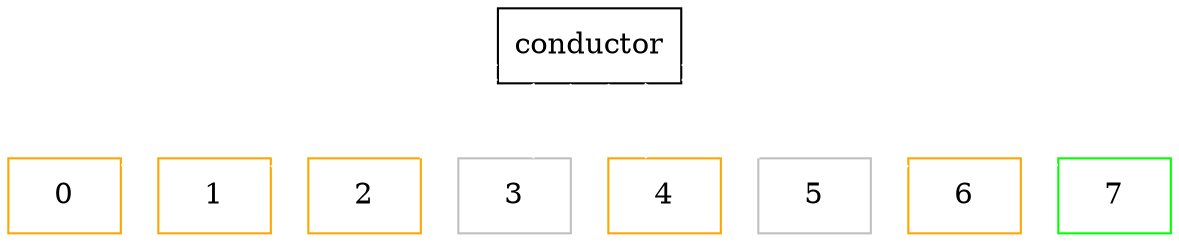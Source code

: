 digraph g {
    node [ shape = polygon, sides = 4 ]
    0 [color=orange]
    1 [color=orange]
    2 [color=orange]
    3 [color=grey]
    4 [color=orange]
    5 [color=grey]
    6 [color=orange]
    7 [color=green]
    subgraph A {
        edge [dir=none, color=white]
        conductor -> 0 
        conductor -> 1
        conductor -> 2
        conductor -> 3
        conductor -> 4
        conductor -> 5
        conductor -> 6
        conductor -> 7
    }
}
